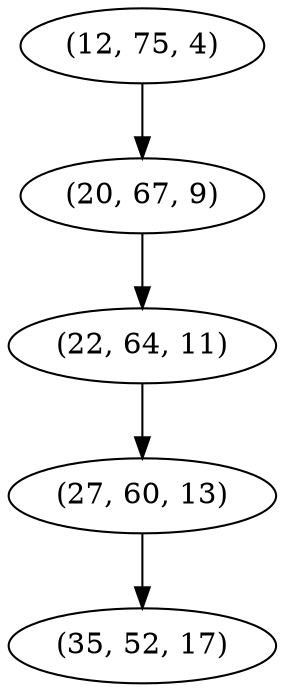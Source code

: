 digraph tree {
    "(12, 75, 4)";
    "(20, 67, 9)";
    "(22, 64, 11)";
    "(27, 60, 13)";
    "(35, 52, 17)";
    "(12, 75, 4)" -> "(20, 67, 9)";
    "(20, 67, 9)" -> "(22, 64, 11)";
    "(22, 64, 11)" -> "(27, 60, 13)";
    "(27, 60, 13)" -> "(35, 52, 17)";
}

